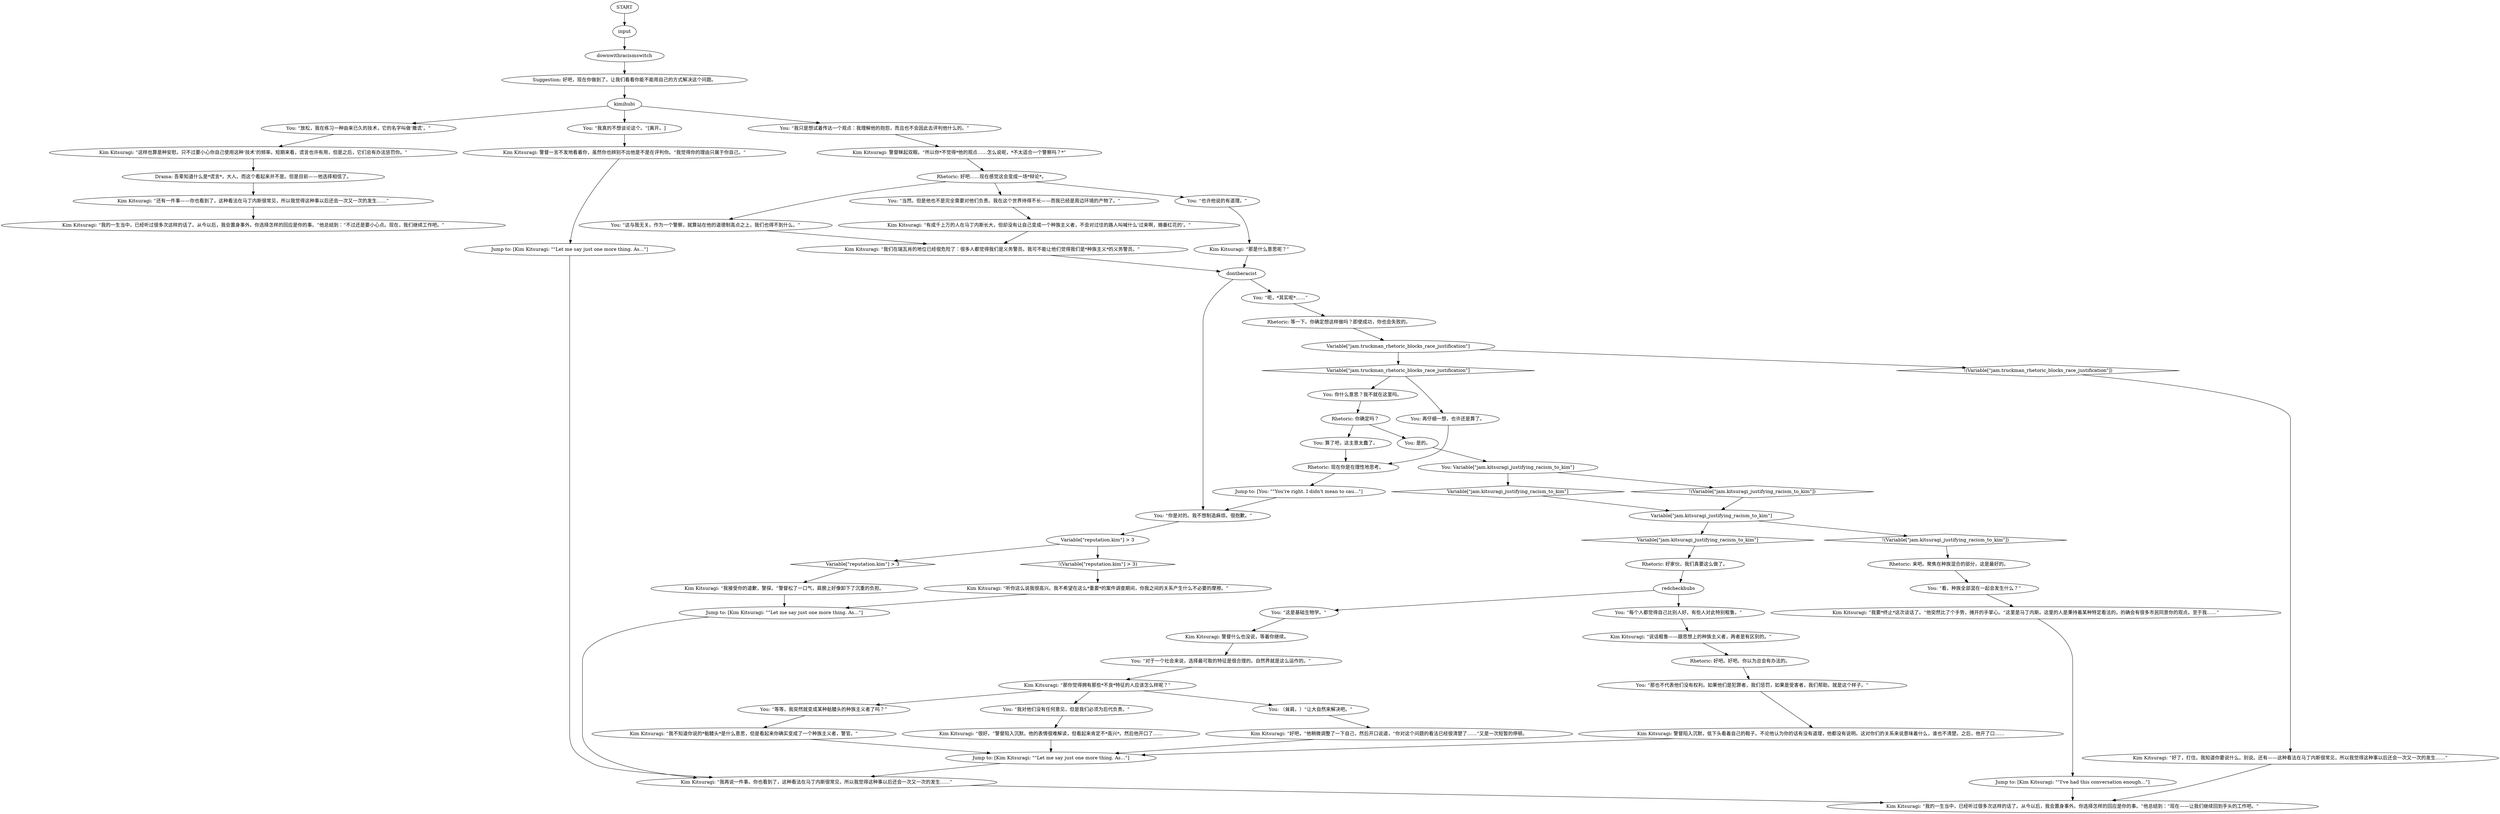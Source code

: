 # KIM SWITCH / RACIST KITSURAGI
# Dialogue about if you are down the racism. Triggers some distance after leaving the lorry driver (it's hooked up to the Kim switchboard).
# ==================================================
digraph G {
	  0 [label="START"];
	  1 [label="input"];
	  2 [label="Kim Kitsuragi: “还有一件事——你也看到了，这种看法在马丁内斯很常见，所以我觉得这种事以后还会一次又一次的发生……”"];
	  3 [label="You: “放松，我在练习一种由来已久的技术，它的名字叫做‘撒谎’。”"];
	  4 [label="Kim Kitsuragi: 警督陷入沉默，低下头看着自己的鞋子。不论他认为你的话有没有道理，他都没有说明。这对你们的关系来说意味着什么，谁也不清楚。之后，他开了口……"];
	  5 [label="You: “这与我无关。作为一个警察，就算站在他的道德制高点之上，我们也得不到什么。”"];
	  6 [label="Kim Kitsuragi: “很好。”警督陷入沉默。他的表情很难解读，但看起来肯定不*高兴*。然后他开口了……"];
	  7 [label="You: “等等，我突然就变成某种骷髅头的种族主义者了吗？”"];
	  8 [label="You: “我对他们没有任何意见，但是我们必须为后代负责。”"];
	  9 [label="Kim Kitsuragi: “那你觉得拥有那些*不良*特征的人应该怎么样呢？”"];
	  10 [label="Rhetoric: 等一下。你确定想这样做吗？即使成功，你也会失败的。"];
	  11 [label="Kim Kitsuragi: “我的一生当中，已经听过很多次这样的话了。从今以后，我会置身事外。你选择怎样的回应是你的事。”他总结到：“现在——让我们继续回到手头的工作吧。”"];
	  12 [label="Rhetoric: 好家伙，我们真要这么做了。"];
	  13 [label="You: “当然。但是他也不是完全需要对他们负责。我在这个世界待得不长——而我已经是周边环境的产物了。”"];
	  14 [label="Kim Kitsuragi: “我接受你的道歉，警探。”警督松了一口气，肩膀上好像卸下了沉重的负担。"];
	  15 [label="Variable[\"jam.truckman_rhetoric_blocks_race_justification\"]"];
	  16 [label="Variable[\"jam.truckman_rhetoric_blocks_race_justification\"]", shape=diamond];
	  17 [label="!(Variable[\"jam.truckman_rhetoric_blocks_race_justification\"])", shape=diamond];
	  18 [label="Kim Kitsuragi: “我要*终止*这次谈话了。”他突然比了个手势，摊开的手掌心。“这里是马丁内斯。这里的人是秉持着某种特定看法的。的确会有很多市民同意你的观点。至于我……”"];
	  19 [label="Kim Kitsuragi: “听你这么说我很高兴。我不希望在这么*重要*的案件调查期间，你我之间的关系产生什么不必要的摩擦。”"];
	  20 [label="You: “那也不代表他们没有权利。如果他们是犯罪者，我们惩罚，如果是受害者，我们帮助。就是这个样子。”"];
	  21 [label="Kim Kitsuragi: “我不知道你说的*骷髅头*是什么意思，但是看起来你确实变成了一个种族主义者，警官。”"];
	  22 [label="You: （耸肩。）“让大自然来解决吧。”"];
	  23 [label="Kim Kitsuragi: “那是什么意思呢？”"];
	  24 [label="Rhetoric: 好吧……现在感觉这会变成一场*辩论*。"];
	  25 [label="Jump to: [Kim Kitsuragi: \"\"Let me say just one more thing. As...\"]"];
	  26 [label="Rhetoric: 好吧。好吧。你以为总会有办法的。"];
	  27 [label="You: “我真的不想谈论这个。”[离开。]"];
	  28 [label="Kim Kitsuragi: “我们在瑞瓦肖的地位已经很危险了：很多人都觉得我们是义务警员。我可不能让他们觉得我们是*种族主义*的义务警员。”"];
	  29 [label="You: 算了吧，这主意太蠢了。"];
	  30 [label="Kim Kitsuragi: “好吧，”他稍微调整了一下自己，然后开口说道，“你对这个问题的看法已经很清楚了……”又是一次短暂的停顿。"];
	  31 [label="You: “我只是想试着传达一个观点：我理解他的抱怨，而且也不会因此去评判他什么的。”"];
	  32 [label="You: 是的。"];
	  33 [label="You: Variable[\"jam.kitsuragi_justifying_racism_to_kim\"]"];
	  34 [label="Variable[\"jam.kitsuragi_justifying_racism_to_kim\"]", shape=diamond];
	  35 [label="!(Variable[\"jam.kitsuragi_justifying_racism_to_kim\"])", shape=diamond];
	  36 [label="You: “你是对的。我不想制造麻烦。很抱歉。”"];
	  37 [label="You: “也许他说的有道理。”"];
	  38 [label="Jump to: [You: \"\"You're right. I didn't mean to cau...\"]"];
	  39 [label="Jump to: [Kim Kitsuragi: \"\"I've had this conversation enough...\"]"];
	  40 [label="downwithracismswitch"];
	  41 [label="Variable[\"reputation.kim\"] > 3"];
	  42 [label="Variable[\"reputation.kim\"] > 3", shape=diamond];
	  43 [label="!(Variable[\"reputation.kim\"] > 3)", shape=diamond];
	  44 [label="Kim Kitsuragi: “好了，打住。我知道你要说什么。别说。还有——这种看法在马丁内斯很常见，所以我觉得这种事以后还会一次又一次的发生……”"];
	  46 [label="You: “看，种族全部混在一起会发生什么？”"];
	  47 [label="Kim Kitsuragi: 警督眯起双眼。“所以你*不觉得*他的观点……怎么说呢，*不太适合一个警察吗？*”"];
	  48 [label="Kim Kitsuragi: 警督一言不发地看着你，虽然你也辨别不出他是不是在评判你。“我觉得你的理由只属于你自己。”"];
	  49 [label="Kim Kitsuragi: “有成千上万的人在马丁内斯长大，但却没有让自己变成一个种族主义者，不会对过往的路人叫喊什么‘过来啊，摘番红花的’。”"];
	  50 [label="Kim Kitsuragi: “这样也算是种安慰。只不过要小心你自己使用这种‘技术’的频率。短期来看，谎言也许有用，但是之后，它们总有办法惩罚你。”"];
	  51 [label="Jump to: [Kim Kitsuragi: \"\"Let me say just one more thing. As...\"]"];
	  52 [label="You: 你什么意思？我不就在这里吗。"];
	  53 [label="Kim Kitsuragi: 警督什么也没说，等着你继续。"];
	  54 [label="Kim Kitsuragi: “我的一生当中，已经听过很多次这样的话了。从今以后，我会置身事外。你选择怎样的回应是你的事。”他总结到：“不过还是要小心点。现在，我们继续工作吧。”"];
	  55 [label="You: “这是基础生物学。”"];
	  56 [label="Rhetoric: 来吧。聚焦在种族混合的部分，这是最好的。"];
	  57 [label="kimihubi"];
	  58 [label="dontberacist"];
	  59 [label="You: “对于一个社会来说，选择最可取的特征是很合理的。自然界就是这么运作的。”"];
	  60 [label="Kim Kitsuragi: “我再说一件事。你也看到了，这种看法在马丁内斯很常见，所以我觉得这种事以后还会一次又一次的发生……”"];
	  61 [label="Jump to: [Kim Kitsuragi: \"\"Let me say just one more thing. As...\"]"];
	  62 [label="Variable[\"jam.kitsuragi_justifying_racism_to_kim\"]"];
	  63 [label="Variable[\"jam.kitsuragi_justifying_racism_to_kim\"]", shape=diamond];
	  64 [label="!(Variable[\"jam.kitsuragi_justifying_racism_to_kim\"])", shape=diamond];
	  65 [label="redcheckhubs"];
	  66 [label="You: “呃，*其实呢*……”"];
	  67 [label="You: 再仔细一想，也许还是算了。"];
	  68 [label="Kim Kitsuragi: “说话粗鲁——跟思想上的种族主义者，两者是有区别的。”"];
	  69 [label="Drama: 吾辈知道什么是*谎言*，大人。而这个看起来并不是。但是目前——他选择相信了。"];
	  70 [label="You: “每个人都觉得自己比别人好。有些人对此特别粗鲁。”"];
	  71 [label="Suggestion: 好吧，现在你做到了。让我们看看你能不能用自己的方式解决这个问题。"];
	  72 [label="Rhetoric: 现在你是在理性地思考。"];
	  73 [label="Rhetoric: 你确定吗？"];
	  0 -> 1
	  1 -> 40
	  2 -> 54
	  3 -> 50
	  4 -> 25
	  5 -> 28
	  6 -> 25
	  7 -> 21
	  8 -> 6
	  9 -> 8
	  9 -> 22
	  9 -> 7
	  10 -> 15
	  12 -> 65
	  13 -> 49
	  14 -> 61
	  15 -> 16
	  15 -> 17
	  16 -> 67
	  16 -> 52
	  17 -> 44
	  18 -> 39
	  19 -> 61
	  20 -> 4
	  21 -> 25
	  22 -> 30
	  23 -> 58
	  24 -> 13
	  24 -> 37
	  24 -> 5
	  25 -> 60
	  26 -> 20
	  27 -> 48
	  28 -> 58
	  29 -> 72
	  30 -> 25
	  31 -> 47
	  32 -> 33
	  33 -> 34
	  33 -> 35
	  34 -> 62
	  35 -> 62
	  36 -> 41
	  37 -> 23
	  38 -> 36
	  39 -> 11
	  40 -> 71
	  41 -> 42
	  41 -> 43
	  42 -> 14
	  43 -> 19
	  44 -> 11
	  46 -> 18
	  47 -> 24
	  48 -> 51
	  49 -> 28
	  50 -> 69
	  51 -> 60
	  52 -> 73
	  53 -> 59
	  55 -> 53
	  56 -> 46
	  57 -> 27
	  57 -> 3
	  57 -> 31
	  58 -> 66
	  58 -> 36
	  59 -> 9
	  60 -> 11
	  61 -> 60
	  62 -> 64
	  62 -> 63
	  63 -> 12
	  64 -> 56
	  65 -> 70
	  65 -> 55
	  66 -> 10
	  67 -> 72
	  68 -> 26
	  69 -> 2
	  70 -> 68
	  71 -> 57
	  72 -> 38
	  73 -> 32
	  73 -> 29
}

